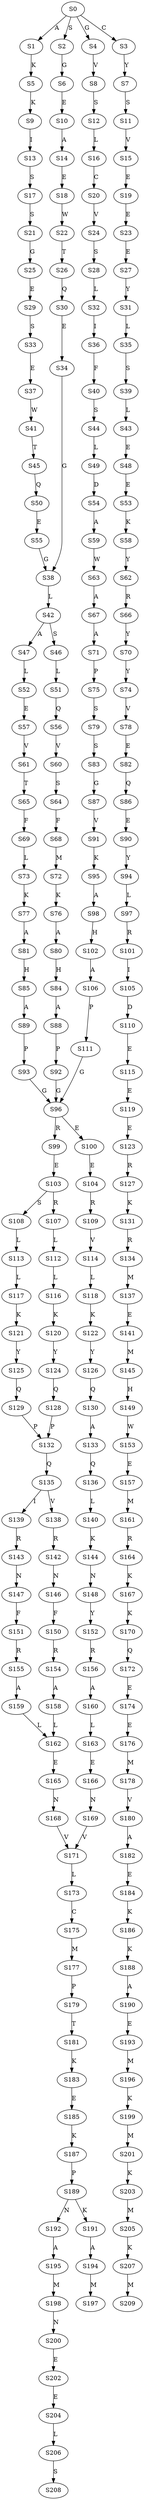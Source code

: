 strict digraph  {
	S0 -> S1 [ label = A ];
	S0 -> S2 [ label = S ];
	S0 -> S3 [ label = C ];
	S0 -> S4 [ label = G ];
	S1 -> S5 [ label = K ];
	S2 -> S6 [ label = G ];
	S3 -> S7 [ label = Y ];
	S4 -> S8 [ label = V ];
	S5 -> S9 [ label = K ];
	S6 -> S10 [ label = E ];
	S7 -> S11 [ label = S ];
	S8 -> S12 [ label = S ];
	S9 -> S13 [ label = I ];
	S10 -> S14 [ label = A ];
	S11 -> S15 [ label = V ];
	S12 -> S16 [ label = L ];
	S13 -> S17 [ label = S ];
	S14 -> S18 [ label = E ];
	S15 -> S19 [ label = E ];
	S16 -> S20 [ label = C ];
	S17 -> S21 [ label = S ];
	S18 -> S22 [ label = W ];
	S19 -> S23 [ label = E ];
	S20 -> S24 [ label = V ];
	S21 -> S25 [ label = G ];
	S22 -> S26 [ label = T ];
	S23 -> S27 [ label = E ];
	S24 -> S28 [ label = S ];
	S25 -> S29 [ label = E ];
	S26 -> S30 [ label = Q ];
	S27 -> S31 [ label = Y ];
	S28 -> S32 [ label = L ];
	S29 -> S33 [ label = S ];
	S30 -> S34 [ label = E ];
	S31 -> S35 [ label = L ];
	S32 -> S36 [ label = I ];
	S33 -> S37 [ label = E ];
	S34 -> S38 [ label = G ];
	S35 -> S39 [ label = S ];
	S36 -> S40 [ label = F ];
	S37 -> S41 [ label = W ];
	S38 -> S42 [ label = L ];
	S39 -> S43 [ label = L ];
	S40 -> S44 [ label = S ];
	S41 -> S45 [ label = T ];
	S42 -> S46 [ label = S ];
	S42 -> S47 [ label = A ];
	S43 -> S48 [ label = E ];
	S44 -> S49 [ label = L ];
	S45 -> S50 [ label = Q ];
	S46 -> S51 [ label = L ];
	S47 -> S52 [ label = L ];
	S48 -> S53 [ label = E ];
	S49 -> S54 [ label = D ];
	S50 -> S55 [ label = E ];
	S51 -> S56 [ label = Q ];
	S52 -> S57 [ label = E ];
	S53 -> S58 [ label = K ];
	S54 -> S59 [ label = A ];
	S55 -> S38 [ label = G ];
	S56 -> S60 [ label = V ];
	S57 -> S61 [ label = V ];
	S58 -> S62 [ label = Y ];
	S59 -> S63 [ label = W ];
	S60 -> S64 [ label = S ];
	S61 -> S65 [ label = T ];
	S62 -> S66 [ label = R ];
	S63 -> S67 [ label = A ];
	S64 -> S68 [ label = F ];
	S65 -> S69 [ label = F ];
	S66 -> S70 [ label = Y ];
	S67 -> S71 [ label = A ];
	S68 -> S72 [ label = M ];
	S69 -> S73 [ label = L ];
	S70 -> S74 [ label = Y ];
	S71 -> S75 [ label = P ];
	S72 -> S76 [ label = K ];
	S73 -> S77 [ label = K ];
	S74 -> S78 [ label = V ];
	S75 -> S79 [ label = S ];
	S76 -> S80 [ label = A ];
	S77 -> S81 [ label = A ];
	S78 -> S82 [ label = E ];
	S79 -> S83 [ label = S ];
	S80 -> S84 [ label = H ];
	S81 -> S85 [ label = H ];
	S82 -> S86 [ label = Q ];
	S83 -> S87 [ label = G ];
	S84 -> S88 [ label = A ];
	S85 -> S89 [ label = A ];
	S86 -> S90 [ label = E ];
	S87 -> S91 [ label = V ];
	S88 -> S92 [ label = P ];
	S89 -> S93 [ label = P ];
	S90 -> S94 [ label = Y ];
	S91 -> S95 [ label = K ];
	S92 -> S96 [ label = G ];
	S93 -> S96 [ label = G ];
	S94 -> S97 [ label = L ];
	S95 -> S98 [ label = A ];
	S96 -> S99 [ label = R ];
	S96 -> S100 [ label = E ];
	S97 -> S101 [ label = R ];
	S98 -> S102 [ label = H ];
	S99 -> S103 [ label = E ];
	S100 -> S104 [ label = E ];
	S101 -> S105 [ label = I ];
	S102 -> S106 [ label = A ];
	S103 -> S107 [ label = R ];
	S103 -> S108 [ label = S ];
	S104 -> S109 [ label = R ];
	S105 -> S110 [ label = D ];
	S106 -> S111 [ label = P ];
	S107 -> S112 [ label = L ];
	S108 -> S113 [ label = L ];
	S109 -> S114 [ label = V ];
	S110 -> S115 [ label = E ];
	S111 -> S96 [ label = G ];
	S112 -> S116 [ label = L ];
	S113 -> S117 [ label = L ];
	S114 -> S118 [ label = L ];
	S115 -> S119 [ label = E ];
	S116 -> S120 [ label = K ];
	S117 -> S121 [ label = K ];
	S118 -> S122 [ label = K ];
	S119 -> S123 [ label = E ];
	S120 -> S124 [ label = Y ];
	S121 -> S125 [ label = Y ];
	S122 -> S126 [ label = Y ];
	S123 -> S127 [ label = R ];
	S124 -> S128 [ label = Q ];
	S125 -> S129 [ label = Q ];
	S126 -> S130 [ label = Q ];
	S127 -> S131 [ label = K ];
	S128 -> S132 [ label = P ];
	S129 -> S132 [ label = P ];
	S130 -> S133 [ label = A ];
	S131 -> S134 [ label = R ];
	S132 -> S135 [ label = Q ];
	S133 -> S136 [ label = Q ];
	S134 -> S137 [ label = M ];
	S135 -> S138 [ label = V ];
	S135 -> S139 [ label = I ];
	S136 -> S140 [ label = L ];
	S137 -> S141 [ label = E ];
	S138 -> S142 [ label = R ];
	S139 -> S143 [ label = R ];
	S140 -> S144 [ label = K ];
	S141 -> S145 [ label = M ];
	S142 -> S146 [ label = N ];
	S143 -> S147 [ label = N ];
	S144 -> S148 [ label = N ];
	S145 -> S149 [ label = H ];
	S146 -> S150 [ label = F ];
	S147 -> S151 [ label = F ];
	S148 -> S152 [ label = Y ];
	S149 -> S153 [ label = W ];
	S150 -> S154 [ label = R ];
	S151 -> S155 [ label = R ];
	S152 -> S156 [ label = R ];
	S153 -> S157 [ label = E ];
	S154 -> S158 [ label = A ];
	S155 -> S159 [ label = A ];
	S156 -> S160 [ label = A ];
	S157 -> S161 [ label = M ];
	S158 -> S162 [ label = L ];
	S159 -> S162 [ label = L ];
	S160 -> S163 [ label = L ];
	S161 -> S164 [ label = R ];
	S162 -> S165 [ label = E ];
	S163 -> S166 [ label = E ];
	S164 -> S167 [ label = K ];
	S165 -> S168 [ label = N ];
	S166 -> S169 [ label = N ];
	S167 -> S170 [ label = K ];
	S168 -> S171 [ label = V ];
	S169 -> S171 [ label = V ];
	S170 -> S172 [ label = Q ];
	S171 -> S173 [ label = L ];
	S172 -> S174 [ label = E ];
	S173 -> S175 [ label = C ];
	S174 -> S176 [ label = E ];
	S175 -> S177 [ label = M ];
	S176 -> S178 [ label = M ];
	S177 -> S179 [ label = P ];
	S178 -> S180 [ label = V ];
	S179 -> S181 [ label = T ];
	S180 -> S182 [ label = A ];
	S181 -> S183 [ label = K ];
	S182 -> S184 [ label = E ];
	S183 -> S185 [ label = E ];
	S184 -> S186 [ label = K ];
	S185 -> S187 [ label = K ];
	S186 -> S188 [ label = K ];
	S187 -> S189 [ label = P ];
	S188 -> S190 [ label = A ];
	S189 -> S191 [ label = K ];
	S189 -> S192 [ label = N ];
	S190 -> S193 [ label = E ];
	S191 -> S194 [ label = A ];
	S192 -> S195 [ label = A ];
	S193 -> S196 [ label = M ];
	S194 -> S197 [ label = M ];
	S195 -> S198 [ label = M ];
	S196 -> S199 [ label = K ];
	S198 -> S200 [ label = N ];
	S199 -> S201 [ label = M ];
	S200 -> S202 [ label = E ];
	S201 -> S203 [ label = K ];
	S202 -> S204 [ label = E ];
	S203 -> S205 [ label = M ];
	S204 -> S206 [ label = L ];
	S205 -> S207 [ label = K ];
	S206 -> S208 [ label = S ];
	S207 -> S209 [ label = M ];
}
